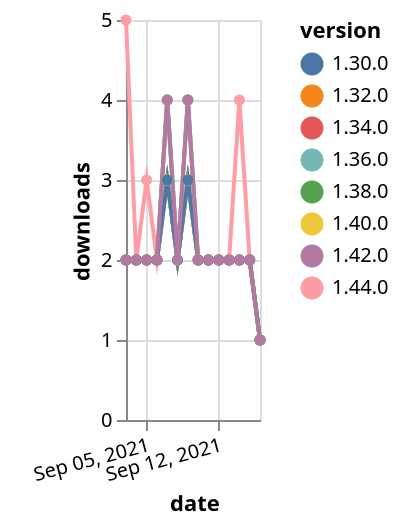{"$schema": "https://vega.github.io/schema/vega-lite/v5.json", "description": "A simple bar chart with embedded data.", "data": {"values": [{"date": "2021-09-03", "total": 2069, "delta": 2, "version": "1.34.0"}, {"date": "2021-09-04", "total": 2071, "delta": 2, "version": "1.34.0"}, {"date": "2021-09-05", "total": 2073, "delta": 2, "version": "1.34.0"}, {"date": "2021-09-06", "total": 2075, "delta": 2, "version": "1.34.0"}, {"date": "2021-09-07", "total": 2078, "delta": 3, "version": "1.34.0"}, {"date": "2021-09-08", "total": 2080, "delta": 2, "version": "1.34.0"}, {"date": "2021-09-09", "total": 2083, "delta": 3, "version": "1.34.0"}, {"date": "2021-09-10", "total": 2085, "delta": 2, "version": "1.34.0"}, {"date": "2021-09-11", "total": 2087, "delta": 2, "version": "1.34.0"}, {"date": "2021-09-12", "total": 2089, "delta": 2, "version": "1.34.0"}, {"date": "2021-09-13", "total": 2091, "delta": 2, "version": "1.34.0"}, {"date": "2021-09-14", "total": 2093, "delta": 2, "version": "1.34.0"}, {"date": "2021-09-15", "total": 2095, "delta": 2, "version": "1.34.0"}, {"date": "2021-09-16", "total": 2096, "delta": 1, "version": "1.34.0"}, {"date": "2021-09-03", "total": 2525, "delta": 2, "version": "1.32.0"}, {"date": "2021-09-04", "total": 2527, "delta": 2, "version": "1.32.0"}, {"date": "2021-09-05", "total": 2529, "delta": 2, "version": "1.32.0"}, {"date": "2021-09-06", "total": 2531, "delta": 2, "version": "1.32.0"}, {"date": "2021-09-07", "total": 2535, "delta": 4, "version": "1.32.0"}, {"date": "2021-09-08", "total": 2537, "delta": 2, "version": "1.32.0"}, {"date": "2021-09-09", "total": 2541, "delta": 4, "version": "1.32.0"}, {"date": "2021-09-10", "total": 2543, "delta": 2, "version": "1.32.0"}, {"date": "2021-09-11", "total": 2545, "delta": 2, "version": "1.32.0"}, {"date": "2021-09-12", "total": 2547, "delta": 2, "version": "1.32.0"}, {"date": "2021-09-13", "total": 2549, "delta": 2, "version": "1.32.0"}, {"date": "2021-09-14", "total": 2551, "delta": 2, "version": "1.32.0"}, {"date": "2021-09-15", "total": 2553, "delta": 2, "version": "1.32.0"}, {"date": "2021-09-16", "total": 2554, "delta": 1, "version": "1.32.0"}, {"date": "2021-09-03", "total": 234, "delta": 5, "version": "1.44.0"}, {"date": "2021-09-04", "total": 236, "delta": 2, "version": "1.44.0"}, {"date": "2021-09-05", "total": 239, "delta": 3, "version": "1.44.0"}, {"date": "2021-09-06", "total": 241, "delta": 2, "version": "1.44.0"}, {"date": "2021-09-07", "total": 244, "delta": 3, "version": "1.44.0"}, {"date": "2021-09-08", "total": 246, "delta": 2, "version": "1.44.0"}, {"date": "2021-09-09", "total": 249, "delta": 3, "version": "1.44.0"}, {"date": "2021-09-10", "total": 251, "delta": 2, "version": "1.44.0"}, {"date": "2021-09-11", "total": 253, "delta": 2, "version": "1.44.0"}, {"date": "2021-09-12", "total": 255, "delta": 2, "version": "1.44.0"}, {"date": "2021-09-13", "total": 257, "delta": 2, "version": "1.44.0"}, {"date": "2021-09-14", "total": 261, "delta": 4, "version": "1.44.0"}, {"date": "2021-09-15", "total": 263, "delta": 2, "version": "1.44.0"}, {"date": "2021-09-16", "total": 264, "delta": 1, "version": "1.44.0"}, {"date": "2021-09-03", "total": 1488, "delta": 2, "version": "1.38.0"}, {"date": "2021-09-04", "total": 1490, "delta": 2, "version": "1.38.0"}, {"date": "2021-09-05", "total": 1492, "delta": 2, "version": "1.38.0"}, {"date": "2021-09-06", "total": 1494, "delta": 2, "version": "1.38.0"}, {"date": "2021-09-07", "total": 1497, "delta": 3, "version": "1.38.0"}, {"date": "2021-09-08", "total": 1499, "delta": 2, "version": "1.38.0"}, {"date": "2021-09-09", "total": 1502, "delta": 3, "version": "1.38.0"}, {"date": "2021-09-10", "total": 1504, "delta": 2, "version": "1.38.0"}, {"date": "2021-09-11", "total": 1506, "delta": 2, "version": "1.38.0"}, {"date": "2021-09-12", "total": 1508, "delta": 2, "version": "1.38.0"}, {"date": "2021-09-13", "total": 1510, "delta": 2, "version": "1.38.0"}, {"date": "2021-09-14", "total": 1512, "delta": 2, "version": "1.38.0"}, {"date": "2021-09-15", "total": 1514, "delta": 2, "version": "1.38.0"}, {"date": "2021-09-16", "total": 1515, "delta": 1, "version": "1.38.0"}, {"date": "2021-09-03", "total": 2022, "delta": 2, "version": "1.36.0"}, {"date": "2021-09-04", "total": 2024, "delta": 2, "version": "1.36.0"}, {"date": "2021-09-05", "total": 2026, "delta": 2, "version": "1.36.0"}, {"date": "2021-09-06", "total": 2028, "delta": 2, "version": "1.36.0"}, {"date": "2021-09-07", "total": 2032, "delta": 4, "version": "1.36.0"}, {"date": "2021-09-08", "total": 2034, "delta": 2, "version": "1.36.0"}, {"date": "2021-09-09", "total": 2038, "delta": 4, "version": "1.36.0"}, {"date": "2021-09-10", "total": 2040, "delta": 2, "version": "1.36.0"}, {"date": "2021-09-11", "total": 2042, "delta": 2, "version": "1.36.0"}, {"date": "2021-09-12", "total": 2044, "delta": 2, "version": "1.36.0"}, {"date": "2021-09-13", "total": 2046, "delta": 2, "version": "1.36.0"}, {"date": "2021-09-14", "total": 2048, "delta": 2, "version": "1.36.0"}, {"date": "2021-09-15", "total": 2050, "delta": 2, "version": "1.36.0"}, {"date": "2021-09-16", "total": 2051, "delta": 1, "version": "1.36.0"}, {"date": "2021-09-03", "total": 1042, "delta": 2, "version": "1.40.0"}, {"date": "2021-09-04", "total": 1044, "delta": 2, "version": "1.40.0"}, {"date": "2021-09-05", "total": 1046, "delta": 2, "version": "1.40.0"}, {"date": "2021-09-06", "total": 1048, "delta": 2, "version": "1.40.0"}, {"date": "2021-09-07", "total": 1051, "delta": 3, "version": "1.40.0"}, {"date": "2021-09-08", "total": 1053, "delta": 2, "version": "1.40.0"}, {"date": "2021-09-09", "total": 1056, "delta": 3, "version": "1.40.0"}, {"date": "2021-09-10", "total": 1058, "delta": 2, "version": "1.40.0"}, {"date": "2021-09-11", "total": 1060, "delta": 2, "version": "1.40.0"}, {"date": "2021-09-12", "total": 1062, "delta": 2, "version": "1.40.0"}, {"date": "2021-09-13", "total": 1064, "delta": 2, "version": "1.40.0"}, {"date": "2021-09-14", "total": 1066, "delta": 2, "version": "1.40.0"}, {"date": "2021-09-15", "total": 1068, "delta": 2, "version": "1.40.0"}, {"date": "2021-09-16", "total": 1069, "delta": 1, "version": "1.40.0"}, {"date": "2021-09-03", "total": 2378, "delta": 2, "version": "1.30.0"}, {"date": "2021-09-04", "total": 2380, "delta": 2, "version": "1.30.0"}, {"date": "2021-09-05", "total": 2382, "delta": 2, "version": "1.30.0"}, {"date": "2021-09-06", "total": 2384, "delta": 2, "version": "1.30.0"}, {"date": "2021-09-07", "total": 2387, "delta": 3, "version": "1.30.0"}, {"date": "2021-09-08", "total": 2389, "delta": 2, "version": "1.30.0"}, {"date": "2021-09-09", "total": 2392, "delta": 3, "version": "1.30.0"}, {"date": "2021-09-10", "total": 2394, "delta": 2, "version": "1.30.0"}, {"date": "2021-09-11", "total": 2396, "delta": 2, "version": "1.30.0"}, {"date": "2021-09-12", "total": 2398, "delta": 2, "version": "1.30.0"}, {"date": "2021-09-13", "total": 2400, "delta": 2, "version": "1.30.0"}, {"date": "2021-09-14", "total": 2402, "delta": 2, "version": "1.30.0"}, {"date": "2021-09-15", "total": 2404, "delta": 2, "version": "1.30.0"}, {"date": "2021-09-16", "total": 2405, "delta": 1, "version": "1.30.0"}, {"date": "2021-09-03", "total": 739, "delta": 2, "version": "1.42.0"}, {"date": "2021-09-04", "total": 741, "delta": 2, "version": "1.42.0"}, {"date": "2021-09-05", "total": 743, "delta": 2, "version": "1.42.0"}, {"date": "2021-09-06", "total": 745, "delta": 2, "version": "1.42.0"}, {"date": "2021-09-07", "total": 749, "delta": 4, "version": "1.42.0"}, {"date": "2021-09-08", "total": 751, "delta": 2, "version": "1.42.0"}, {"date": "2021-09-09", "total": 755, "delta": 4, "version": "1.42.0"}, {"date": "2021-09-10", "total": 757, "delta": 2, "version": "1.42.0"}, {"date": "2021-09-11", "total": 759, "delta": 2, "version": "1.42.0"}, {"date": "2021-09-12", "total": 761, "delta": 2, "version": "1.42.0"}, {"date": "2021-09-13", "total": 763, "delta": 2, "version": "1.42.0"}, {"date": "2021-09-14", "total": 765, "delta": 2, "version": "1.42.0"}, {"date": "2021-09-15", "total": 767, "delta": 2, "version": "1.42.0"}, {"date": "2021-09-16", "total": 768, "delta": 1, "version": "1.42.0"}]}, "width": "container", "mark": {"type": "line", "point": {"filled": true}}, "encoding": {"x": {"field": "date", "type": "temporal", "timeUnit": "yearmonthdate", "title": "date", "axis": {"labelAngle": -15}}, "y": {"field": "delta", "type": "quantitative", "title": "downloads"}, "color": {"field": "version", "type": "nominal"}, "tooltip": {"field": "delta"}}}